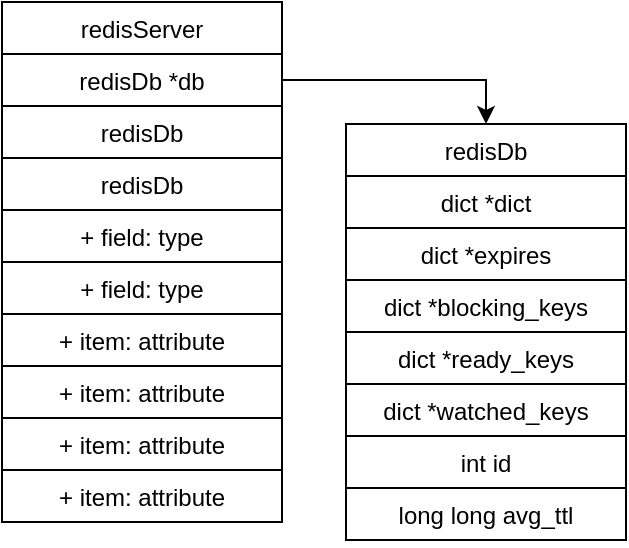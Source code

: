 <mxfile version="20.2.7" type="github"><diagram id="REJIoAJxf-06d9rq_6dk" name="第 1 页"><mxGraphModel dx="1426" dy="769" grid="0" gridSize="10" guides="1" tooltips="1" connect="1" arrows="1" fold="1" page="1" pageScale="1" pageWidth="827" pageHeight="1169" math="0" shadow="0"><root><mxCell id="0"/><mxCell id="1" parent="0"/><mxCell id="fJqqmS50FYr8kvpDgYE6-31" value="redisServer" style="swimlane;fontStyle=0;childLayout=stackLayout;horizontal=1;startSize=26;fillColor=none;horizontalStack=0;resizeParent=1;resizeParentMax=0;resizeLast=0;collapsible=1;marginBottom=0;rounded=0;strokeColor=default;align=center;" vertex="1" parent="1"><mxGeometry x="151" y="234" width="140" height="260" as="geometry"/></mxCell><mxCell id="fJqqmS50FYr8kvpDgYE6-32" value="redisDb *db" style="text;strokeColor=default;fillColor=none;align=center;verticalAlign=top;spacingLeft=4;spacingRight=4;overflow=hidden;rotatable=0;points=[[0,0.5],[1,0.5]];portConstraint=eastwest;rounded=0;" vertex="1" parent="fJqqmS50FYr8kvpDgYE6-31"><mxGeometry y="26" width="140" height="26" as="geometry"/></mxCell><mxCell id="fJqqmS50FYr8kvpDgYE6-41" value="redisDb" style="text;strokeColor=default;fillColor=none;align=center;verticalAlign=top;spacingLeft=4;spacingRight=4;overflow=hidden;rotatable=0;points=[[0,0.5],[1,0.5]];portConstraint=eastwest;rounded=0;" vertex="1" parent="fJqqmS50FYr8kvpDgYE6-31"><mxGeometry y="52" width="140" height="26" as="geometry"/></mxCell><mxCell id="fJqqmS50FYr8kvpDgYE6-40" value="redisDb" style="text;strokeColor=default;fillColor=none;align=center;verticalAlign=top;spacingLeft=4;spacingRight=4;overflow=hidden;rotatable=0;points=[[0,0.5],[1,0.5]];portConstraint=eastwest;rounded=0;" vertex="1" parent="fJqqmS50FYr8kvpDgYE6-31"><mxGeometry y="78" width="140" height="26" as="geometry"/></mxCell><mxCell id="fJqqmS50FYr8kvpDgYE6-33" value="+ field: type" style="text;strokeColor=default;fillColor=none;align=center;verticalAlign=top;spacingLeft=4;spacingRight=4;overflow=hidden;rotatable=0;points=[[0,0.5],[1,0.5]];portConstraint=eastwest;rounded=0;" vertex="1" parent="fJqqmS50FYr8kvpDgYE6-31"><mxGeometry y="104" width="140" height="26" as="geometry"/></mxCell><mxCell id="fJqqmS50FYr8kvpDgYE6-34" value="+ field: type" style="text;strokeColor=default;fillColor=none;align=center;verticalAlign=top;spacingLeft=4;spacingRight=4;overflow=hidden;rotatable=0;points=[[0,0.5],[1,0.5]];portConstraint=eastwest;rounded=0;" vertex="1" parent="fJqqmS50FYr8kvpDgYE6-31"><mxGeometry y="130" width="140" height="26" as="geometry"/></mxCell><mxCell id="fJqqmS50FYr8kvpDgYE6-35" value="+ item: attribute" style="text;strokeColor=default;fillColor=none;align=center;verticalAlign=top;spacingLeft=4;spacingRight=4;overflow=hidden;rotatable=0;points=[[0,0.5],[1,0.5]];portConstraint=eastwest;rounded=0;" vertex="1" parent="fJqqmS50FYr8kvpDgYE6-31"><mxGeometry y="156" width="140" height="26" as="geometry"/></mxCell><mxCell id="fJqqmS50FYr8kvpDgYE6-36" value="+ item: attribute" style="text;strokeColor=default;fillColor=none;align=center;verticalAlign=top;spacingLeft=4;spacingRight=4;overflow=hidden;rotatable=0;points=[[0,0.5],[1,0.5]];portConstraint=eastwest;rounded=0;" vertex="1" parent="fJqqmS50FYr8kvpDgYE6-31"><mxGeometry y="182" width="140" height="26" as="geometry"/></mxCell><mxCell id="fJqqmS50FYr8kvpDgYE6-37" value="+ item: attribute" style="text;strokeColor=none;fillColor=none;align=center;verticalAlign=top;spacingLeft=4;spacingRight=4;overflow=hidden;rotatable=0;points=[[0,0.5],[1,0.5]];portConstraint=eastwest;rounded=0;" vertex="1" parent="fJqqmS50FYr8kvpDgYE6-31"><mxGeometry y="208" width="140" height="26" as="geometry"/></mxCell><mxCell id="fJqqmS50FYr8kvpDgYE6-39" value="+ item: attribute" style="text;strokeColor=default;fillColor=none;align=center;verticalAlign=top;spacingLeft=4;spacingRight=4;overflow=hidden;rotatable=0;points=[[0,0.5],[1,0.5]];portConstraint=eastwest;rounded=0;" vertex="1" parent="fJqqmS50FYr8kvpDgYE6-31"><mxGeometry y="234" width="140" height="26" as="geometry"/></mxCell><mxCell id="fJqqmS50FYr8kvpDgYE6-42" value="redisDb" style="swimlane;fontStyle=0;childLayout=stackLayout;horizontal=1;startSize=26;fillColor=none;horizontalStack=0;resizeParent=1;resizeParentMax=0;resizeLast=0;collapsible=1;marginBottom=0;rounded=0;strokeColor=default;align=center;" vertex="1" parent="1"><mxGeometry x="323" y="295" width="140" height="208" as="geometry"/></mxCell><mxCell id="fJqqmS50FYr8kvpDgYE6-43" value="dict *dict" style="text;strokeColor=default;fillColor=none;align=center;verticalAlign=top;spacingLeft=4;spacingRight=4;overflow=hidden;rotatable=0;points=[[0,0.5],[1,0.5]];portConstraint=eastwest;rounded=0;" vertex="1" parent="fJqqmS50FYr8kvpDgYE6-42"><mxGeometry y="26" width="140" height="26" as="geometry"/></mxCell><mxCell id="fJqqmS50FYr8kvpDgYE6-44" value="dict *expires" style="text;strokeColor=default;fillColor=none;align=center;verticalAlign=top;spacingLeft=4;spacingRight=4;overflow=hidden;rotatable=0;points=[[0,0.5],[1,0.5]];portConstraint=eastwest;rounded=0;" vertex="1" parent="fJqqmS50FYr8kvpDgYE6-42"><mxGeometry y="52" width="140" height="26" as="geometry"/></mxCell><mxCell id="fJqqmS50FYr8kvpDgYE6-45" value="dict *blocking_keys" style="text;strokeColor=default;fillColor=none;align=center;verticalAlign=top;spacingLeft=4;spacingRight=4;overflow=hidden;rotatable=0;points=[[0,0.5],[1,0.5]];portConstraint=eastwest;rounded=0;" vertex="1" parent="fJqqmS50FYr8kvpDgYE6-42"><mxGeometry y="78" width="140" height="26" as="geometry"/></mxCell><mxCell id="fJqqmS50FYr8kvpDgYE6-47" value="dict *ready_keys" style="text;strokeColor=default;fillColor=none;align=center;verticalAlign=top;spacingLeft=4;spacingRight=4;overflow=hidden;rotatable=0;points=[[0,0.5],[1,0.5]];portConstraint=eastwest;rounded=0;" vertex="1" parent="fJqqmS50FYr8kvpDgYE6-42"><mxGeometry y="104" width="140" height="26" as="geometry"/></mxCell><mxCell id="fJqqmS50FYr8kvpDgYE6-48" value="dict *watched_keys" style="text;strokeColor=default;fillColor=none;align=center;verticalAlign=top;spacingLeft=4;spacingRight=4;overflow=hidden;rotatable=0;points=[[0,0.5],[1,0.5]];portConstraint=eastwest;rounded=0;" vertex="1" parent="fJqqmS50FYr8kvpDgYE6-42"><mxGeometry y="130" width="140" height="26" as="geometry"/></mxCell><mxCell id="fJqqmS50FYr8kvpDgYE6-49" value="int id" style="text;strokeColor=default;fillColor=none;align=center;verticalAlign=top;spacingLeft=4;spacingRight=4;overflow=hidden;rotatable=0;points=[[0,0.5],[1,0.5]];portConstraint=eastwest;rounded=0;" vertex="1" parent="fJqqmS50FYr8kvpDgYE6-42"><mxGeometry y="156" width="140" height="26" as="geometry"/></mxCell><mxCell id="fJqqmS50FYr8kvpDgYE6-50" value="long long avg_ttl" style="text;strokeColor=none;fillColor=none;align=center;verticalAlign=top;spacingLeft=4;spacingRight=4;overflow=hidden;rotatable=0;points=[[0,0.5],[1,0.5]];portConstraint=eastwest;rounded=0;" vertex="1" parent="fJqqmS50FYr8kvpDgYE6-42"><mxGeometry y="182" width="140" height="26" as="geometry"/></mxCell><mxCell id="fJqqmS50FYr8kvpDgYE6-46" style="edgeStyle=orthogonalEdgeStyle;rounded=0;orthogonalLoop=1;jettySize=auto;html=1;" edge="1" parent="1" source="fJqqmS50FYr8kvpDgYE6-32" target="fJqqmS50FYr8kvpDgYE6-42"><mxGeometry relative="1" as="geometry"/></mxCell></root></mxGraphModel></diagram></mxfile>